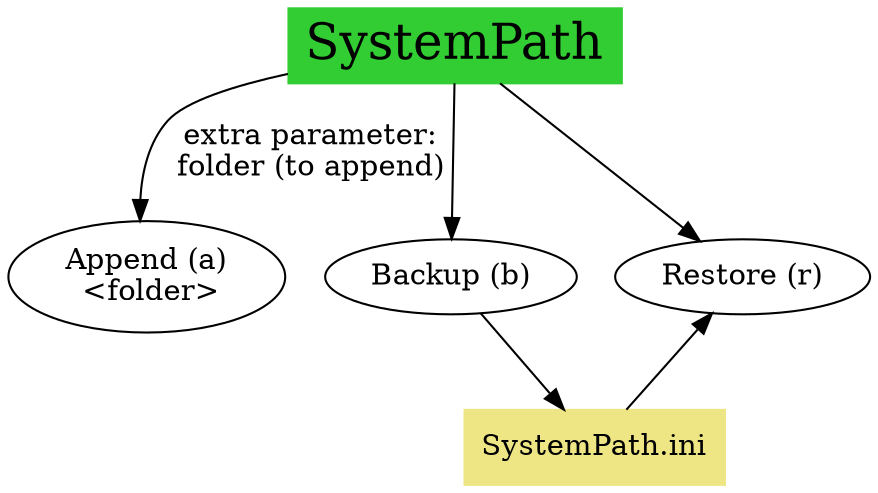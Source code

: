 digraph G {
A [label="SystemPath", shape=box, fontsize=24, style=filled, color=limegreen]
C [label="Append (a)\n <folder>"]
D [label="Backup (b)"]
E [label="Restore (r)"]
F [label="SystemPath.ini", shape=box, style=filled, color=khaki2]

A -> C [label=" extra parameter:\n folder (to append)"]
A -> D
A -> E
D -> F
F -> E
{rank=same C D E}
}
